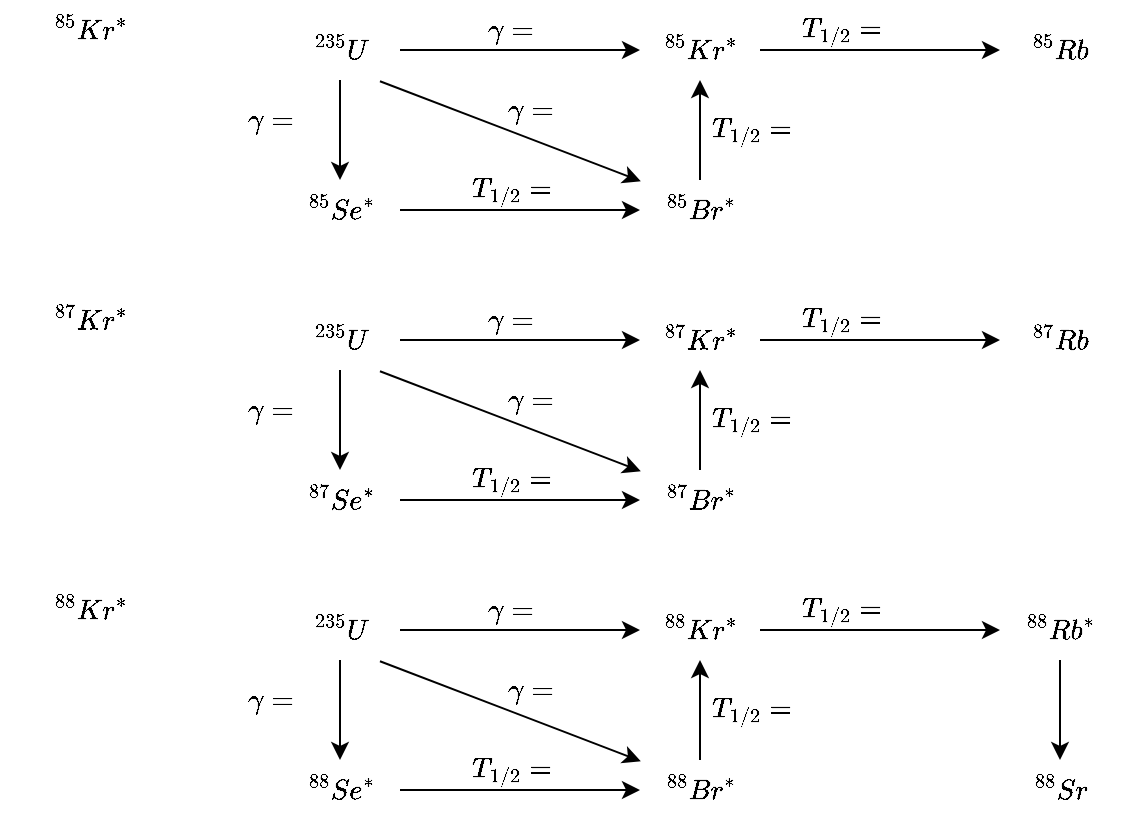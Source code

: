 <mxfile version="11.3.0" type="device" pages="1"><diagram id="raTYdmKKKENsZTNVBgfy" name="Page-1"><mxGraphModel dx="1118" dy="676" grid="1" gridSize="10" guides="1" tooltips="1" connect="1" arrows="1" fold="1" page="1" pageScale="1" pageWidth="850" pageHeight="1100" math="1" shadow="0"><root><mxCell id="0"/><mxCell id="1" parent="0"/><mxCell id="vRQdJCFJN8yIGYqgX28r-1" value="$$^{85}Kr^*$$" style="text;html=1;resizable=0;autosize=1;align=center;verticalAlign=middle;points=[];fillColor=none;strokeColor=none;rounded=0;" parent="1" vertex="1"><mxGeometry x="30" y="60" width="90" height="20" as="geometry"/></mxCell><mxCell id="-g7TSkmcTrFVsdvYREOB-6" value="" style="edgeStyle=orthogonalEdgeStyle;rounded=0;orthogonalLoop=1;jettySize=auto;html=1;" edge="1" parent="1" source="-g7TSkmcTrFVsdvYREOB-2" target="-g7TSkmcTrFVsdvYREOB-3"><mxGeometry relative="1" as="geometry"><mxPoint x="200" y="140" as="targetPoint"/></mxGeometry></mxCell><mxCell id="-g7TSkmcTrFVsdvYREOB-8" value="" style="edgeStyle=orthogonalEdgeStyle;rounded=0;orthogonalLoop=1;jettySize=auto;html=1;" edge="1" parent="1" source="-g7TSkmcTrFVsdvYREOB-2" target="-g7TSkmcTrFVsdvYREOB-7"><mxGeometry relative="1" as="geometry"/></mxCell><mxCell id="-g7TSkmcTrFVsdvYREOB-2" value="$$^{235}&lt;br&gt;U$$" style="text;html=1;resizable=0;autosize=1;align=center;verticalAlign=middle;points=[];fillColor=none;strokeColor=none;rounded=0;" vertex="1" parent="1"><mxGeometry x="170" y="65" width="60" height="30" as="geometry"/></mxCell><mxCell id="-g7TSkmcTrFVsdvYREOB-15" value="" style="edgeStyle=orthogonalEdgeStyle;rounded=0;orthogonalLoop=1;jettySize=auto;html=1;" edge="1" parent="1" source="-g7TSkmcTrFVsdvYREOB-7" target="-g7TSkmcTrFVsdvYREOB-14"><mxGeometry relative="1" as="geometry"/></mxCell><mxCell id="-g7TSkmcTrFVsdvYREOB-7" value="$$^{85}&lt;br&gt;Kr^*$$" style="text;html=1;resizable=0;autosize=1;align=center;verticalAlign=middle;points=[];fillColor=none;strokeColor=none;rounded=0;" vertex="1" parent="1"><mxGeometry x="350" y="65" width="60" height="30" as="geometry"/></mxCell><mxCell id="-g7TSkmcTrFVsdvYREOB-14" value="$$^{85}&lt;br&gt;Rb$$" style="text;html=1;resizable=0;autosize=1;align=center;verticalAlign=middle;points=[];fillColor=none;strokeColor=none;rounded=0;" vertex="1" parent="1"><mxGeometry x="530" y="65" width="60" height="30" as="geometry"/></mxCell><mxCell id="-g7TSkmcTrFVsdvYREOB-12" value="" style="edgeStyle=orthogonalEdgeStyle;rounded=0;orthogonalLoop=1;jettySize=auto;html=1;" edge="1" parent="1" source="-g7TSkmcTrFVsdvYREOB-3" target="-g7TSkmcTrFVsdvYREOB-11"><mxGeometry relative="1" as="geometry"/></mxCell><mxCell id="-g7TSkmcTrFVsdvYREOB-3" value="$$^{85}&lt;br&gt;Se^*$$" style="text;html=1;resizable=0;autosize=1;align=center;verticalAlign=middle;points=[];fillColor=none;strokeColor=none;rounded=0;" vertex="1" parent="1"><mxGeometry x="170" y="145" width="60" height="30" as="geometry"/></mxCell><mxCell id="-g7TSkmcTrFVsdvYREOB-13" value="" style="edgeStyle=orthogonalEdgeStyle;rounded=0;orthogonalLoop=1;jettySize=auto;html=1;" edge="1" parent="1" source="-g7TSkmcTrFVsdvYREOB-11" target="-g7TSkmcTrFVsdvYREOB-7"><mxGeometry relative="1" as="geometry"/></mxCell><mxCell id="-g7TSkmcTrFVsdvYREOB-11" value="$$^{85}&lt;br&gt;Br^*$$" style="text;html=1;resizable=0;autosize=1;align=center;verticalAlign=middle;points=[];fillColor=none;strokeColor=none;rounded=0;" vertex="1" parent="1"><mxGeometry x="350" y="145" width="60" height="30" as="geometry"/></mxCell><mxCell id="-g7TSkmcTrFVsdvYREOB-16" value="" style="endArrow=classic;html=1;exitX=0.833;exitY=1.02;exitDx=0;exitDy=0;exitPerimeter=0;entryX=0.007;entryY=0.02;entryDx=0;entryDy=0;entryPerimeter=0;" edge="1" parent="1" source="-g7TSkmcTrFVsdvYREOB-2" target="-g7TSkmcTrFVsdvYREOB-11"><mxGeometry width="50" height="50" relative="1" as="geometry"><mxPoint x="260" y="145" as="sourcePoint"/><mxPoint x="310" y="95" as="targetPoint"/></mxGeometry></mxCell><mxCell id="-g7TSkmcTrFVsdvYREOB-17" value="$$\gamma&lt;br&gt;=$$" style="text;html=1;resizable=0;autosize=1;align=center;verticalAlign=middle;points=[];fillColor=none;strokeColor=none;rounded=0;" vertex="1" parent="1"><mxGeometry x="250" y="55" width="70" height="30" as="geometry"/></mxCell><mxCell id="-g7TSkmcTrFVsdvYREOB-18" value="$$\gamma&lt;br&gt;=$$" style="text;html=1;resizable=0;autosize=1;align=center;verticalAlign=middle;points=[];fillColor=none;strokeColor=none;rounded=0;" vertex="1" parent="1"><mxGeometry x="260" y="95" width="70" height="30" as="geometry"/></mxCell><mxCell id="-g7TSkmcTrFVsdvYREOB-19" value="$$T_{1/2}&lt;br&gt;=$$" style="text;html=1;resizable=0;autosize=1;align=center;verticalAlign=middle;points=[];fillColor=none;strokeColor=none;rounded=0;" vertex="1" parent="1"><mxGeometry x="250" y="135" width="70" height="30" as="geometry"/></mxCell><mxCell id="-g7TSkmcTrFVsdvYREOB-20" value="$$T_{1/2}&lt;br&gt;=$$" style="text;html=1;resizable=0;autosize=1;align=center;verticalAlign=middle;points=[];fillColor=none;strokeColor=none;rounded=0;" vertex="1" parent="1"><mxGeometry x="370" y="105" width="70" height="30" as="geometry"/></mxCell><mxCell id="-g7TSkmcTrFVsdvYREOB-21" value="$$T_{1/2}&lt;br&gt;=$$" style="text;html=1;resizable=0;autosize=1;align=center;verticalAlign=middle;points=[];fillColor=none;strokeColor=none;rounded=0;" vertex="1" parent="1"><mxGeometry x="415" y="55" width="70" height="30" as="geometry"/></mxCell><mxCell id="-g7TSkmcTrFVsdvYREOB-22" value="$$\gamma&lt;br&gt;=$$" style="text;html=1;resizable=0;autosize=1;align=center;verticalAlign=middle;points=[];fillColor=none;strokeColor=none;rounded=0;" vertex="1" parent="1"><mxGeometry x="130" y="100" width="70" height="30" as="geometry"/></mxCell><mxCell id="-g7TSkmcTrFVsdvYREOB-23" value="$$^{87}Kr^*$$" style="text;html=1;resizable=0;autosize=1;align=center;verticalAlign=middle;points=[];fillColor=none;strokeColor=none;rounded=0;" vertex="1" parent="1"><mxGeometry x="30" y="205" width="90" height="20" as="geometry"/></mxCell><mxCell id="-g7TSkmcTrFVsdvYREOB-24" value="" style="edgeStyle=orthogonalEdgeStyle;rounded=0;orthogonalLoop=1;jettySize=auto;html=1;" edge="1" parent="1" source="-g7TSkmcTrFVsdvYREOB-26" target="-g7TSkmcTrFVsdvYREOB-31"><mxGeometry relative="1" as="geometry"><mxPoint x="200" y="285" as="targetPoint"/></mxGeometry></mxCell><mxCell id="-g7TSkmcTrFVsdvYREOB-25" value="" style="edgeStyle=orthogonalEdgeStyle;rounded=0;orthogonalLoop=1;jettySize=auto;html=1;" edge="1" parent="1" source="-g7TSkmcTrFVsdvYREOB-26" target="-g7TSkmcTrFVsdvYREOB-28"><mxGeometry relative="1" as="geometry"/></mxCell><mxCell id="-g7TSkmcTrFVsdvYREOB-26" value="$$^{235}&lt;br&gt;U$$" style="text;html=1;resizable=0;autosize=1;align=center;verticalAlign=middle;points=[];fillColor=none;strokeColor=none;rounded=0;" vertex="1" parent="1"><mxGeometry x="170" y="210" width="60" height="30" as="geometry"/></mxCell><mxCell id="-g7TSkmcTrFVsdvYREOB-27" value="" style="edgeStyle=orthogonalEdgeStyle;rounded=0;orthogonalLoop=1;jettySize=auto;html=1;" edge="1" parent="1" source="-g7TSkmcTrFVsdvYREOB-28" target="-g7TSkmcTrFVsdvYREOB-29"><mxGeometry relative="1" as="geometry"/></mxCell><mxCell id="-g7TSkmcTrFVsdvYREOB-28" value="$$^{87}&lt;br&gt;Kr^*$$" style="text;html=1;resizable=0;autosize=1;align=center;verticalAlign=middle;points=[];fillColor=none;strokeColor=none;rounded=0;" vertex="1" parent="1"><mxGeometry x="350" y="210" width="60" height="30" as="geometry"/></mxCell><mxCell id="-g7TSkmcTrFVsdvYREOB-29" value="$$^{87}&lt;br&gt;Rb$$" style="text;html=1;resizable=0;autosize=1;align=center;verticalAlign=middle;points=[];fillColor=none;strokeColor=none;rounded=0;" vertex="1" parent="1"><mxGeometry x="530" y="210" width="60" height="30" as="geometry"/></mxCell><mxCell id="-g7TSkmcTrFVsdvYREOB-30" value="" style="edgeStyle=orthogonalEdgeStyle;rounded=0;orthogonalLoop=1;jettySize=auto;html=1;" edge="1" parent="1" source="-g7TSkmcTrFVsdvYREOB-31" target="-g7TSkmcTrFVsdvYREOB-33"><mxGeometry relative="1" as="geometry"/></mxCell><mxCell id="-g7TSkmcTrFVsdvYREOB-31" value="$$^{87}&lt;br&gt;Se^*$$" style="text;html=1;resizable=0;autosize=1;align=center;verticalAlign=middle;points=[];fillColor=none;strokeColor=none;rounded=0;" vertex="1" parent="1"><mxGeometry x="170" y="290" width="60" height="30" as="geometry"/></mxCell><mxCell id="-g7TSkmcTrFVsdvYREOB-32" value="" style="edgeStyle=orthogonalEdgeStyle;rounded=0;orthogonalLoop=1;jettySize=auto;html=1;" edge="1" parent="1" source="-g7TSkmcTrFVsdvYREOB-33" target="-g7TSkmcTrFVsdvYREOB-28"><mxGeometry relative="1" as="geometry"/></mxCell><mxCell id="-g7TSkmcTrFVsdvYREOB-33" value="$$^{87}&lt;br&gt;Br^*$$" style="text;html=1;resizable=0;autosize=1;align=center;verticalAlign=middle;points=[];fillColor=none;strokeColor=none;rounded=0;" vertex="1" parent="1"><mxGeometry x="350" y="290" width="60" height="30" as="geometry"/></mxCell><mxCell id="-g7TSkmcTrFVsdvYREOB-34" value="" style="endArrow=classic;html=1;exitX=0.833;exitY=1.02;exitDx=0;exitDy=0;exitPerimeter=0;entryX=0.007;entryY=0.02;entryDx=0;entryDy=0;entryPerimeter=0;" edge="1" parent="1" source="-g7TSkmcTrFVsdvYREOB-26" target="-g7TSkmcTrFVsdvYREOB-33"><mxGeometry width="50" height="50" relative="1" as="geometry"><mxPoint x="260" y="290" as="sourcePoint"/><mxPoint x="310" y="240" as="targetPoint"/></mxGeometry></mxCell><mxCell id="-g7TSkmcTrFVsdvYREOB-35" value="$$\gamma&lt;br&gt;=$$" style="text;html=1;resizable=0;autosize=1;align=center;verticalAlign=middle;points=[];fillColor=none;strokeColor=none;rounded=0;" vertex="1" parent="1"><mxGeometry x="250" y="200" width="70" height="30" as="geometry"/></mxCell><mxCell id="-g7TSkmcTrFVsdvYREOB-36" value="$$\gamma&lt;br&gt;=$$" style="text;html=1;resizable=0;autosize=1;align=center;verticalAlign=middle;points=[];fillColor=none;strokeColor=none;rounded=0;" vertex="1" parent="1"><mxGeometry x="260" y="240" width="70" height="30" as="geometry"/></mxCell><mxCell id="-g7TSkmcTrFVsdvYREOB-37" value="$$T_{1/2}&lt;br&gt;=$$" style="text;html=1;resizable=0;autosize=1;align=center;verticalAlign=middle;points=[];fillColor=none;strokeColor=none;rounded=0;" vertex="1" parent="1"><mxGeometry x="250" y="280" width="70" height="30" as="geometry"/></mxCell><mxCell id="-g7TSkmcTrFVsdvYREOB-38" value="$$T_{1/2}&lt;br&gt;=$$" style="text;html=1;resizable=0;autosize=1;align=center;verticalAlign=middle;points=[];fillColor=none;strokeColor=none;rounded=0;" vertex="1" parent="1"><mxGeometry x="370" y="250" width="70" height="30" as="geometry"/></mxCell><mxCell id="-g7TSkmcTrFVsdvYREOB-39" value="$$T_{1/2}&lt;br&gt;=$$" style="text;html=1;resizable=0;autosize=1;align=center;verticalAlign=middle;points=[];fillColor=none;strokeColor=none;rounded=0;" vertex="1" parent="1"><mxGeometry x="415" y="200" width="70" height="30" as="geometry"/></mxCell><mxCell id="-g7TSkmcTrFVsdvYREOB-40" value="$$\gamma&lt;br&gt;=$$" style="text;html=1;resizable=0;autosize=1;align=center;verticalAlign=middle;points=[];fillColor=none;strokeColor=none;rounded=0;" vertex="1" parent="1"><mxGeometry x="130" y="245" width="70" height="30" as="geometry"/></mxCell><mxCell id="-g7TSkmcTrFVsdvYREOB-41" value="$$^{88}Kr^*$$" style="text;html=1;resizable=0;autosize=1;align=center;verticalAlign=middle;points=[];fillColor=none;strokeColor=none;rounded=0;" vertex="1" parent="1"><mxGeometry x="30" y="350" width="90" height="20" as="geometry"/></mxCell><mxCell id="-g7TSkmcTrFVsdvYREOB-42" value="" style="edgeStyle=orthogonalEdgeStyle;rounded=0;orthogonalLoop=1;jettySize=auto;html=1;" edge="1" parent="1" source="-g7TSkmcTrFVsdvYREOB-44" target="-g7TSkmcTrFVsdvYREOB-49"><mxGeometry relative="1" as="geometry"><mxPoint x="200" y="430" as="targetPoint"/></mxGeometry></mxCell><mxCell id="-g7TSkmcTrFVsdvYREOB-43" value="" style="edgeStyle=orthogonalEdgeStyle;rounded=0;orthogonalLoop=1;jettySize=auto;html=1;" edge="1" parent="1" source="-g7TSkmcTrFVsdvYREOB-44" target="-g7TSkmcTrFVsdvYREOB-46"><mxGeometry relative="1" as="geometry"/></mxCell><mxCell id="-g7TSkmcTrFVsdvYREOB-44" value="$$^{235}&lt;br&gt;U$$" style="text;html=1;resizable=0;autosize=1;align=center;verticalAlign=middle;points=[];fillColor=none;strokeColor=none;rounded=0;" vertex="1" parent="1"><mxGeometry x="170" y="355" width="60" height="30" as="geometry"/></mxCell><mxCell id="-g7TSkmcTrFVsdvYREOB-45" value="" style="edgeStyle=orthogonalEdgeStyle;rounded=0;orthogonalLoop=1;jettySize=auto;html=1;" edge="1" parent="1" source="-g7TSkmcTrFVsdvYREOB-46" target="-g7TSkmcTrFVsdvYREOB-47"><mxGeometry relative="1" as="geometry"/></mxCell><mxCell id="-g7TSkmcTrFVsdvYREOB-46" value="$$^{88}&lt;br&gt;Kr^*$$" style="text;html=1;resizable=0;autosize=1;align=center;verticalAlign=middle;points=[];fillColor=none;strokeColor=none;rounded=0;" vertex="1" parent="1"><mxGeometry x="350" y="355" width="60" height="30" as="geometry"/></mxCell><mxCell id="-g7TSkmcTrFVsdvYREOB-60" value="" style="edgeStyle=orthogonalEdgeStyle;rounded=0;orthogonalLoop=1;jettySize=auto;html=1;" edge="1" parent="1" source="-g7TSkmcTrFVsdvYREOB-47" target="-g7TSkmcTrFVsdvYREOB-59"><mxGeometry relative="1" as="geometry"/></mxCell><mxCell id="-g7TSkmcTrFVsdvYREOB-47" value="$$^{88}&lt;br&gt;Rb^{*}$$" style="text;html=1;resizable=0;autosize=1;align=center;verticalAlign=middle;points=[];fillColor=none;strokeColor=none;rounded=0;" vertex="1" parent="1"><mxGeometry x="530" y="355" width="60" height="30" as="geometry"/></mxCell><mxCell id="-g7TSkmcTrFVsdvYREOB-59" value="$$^{88}&lt;br&gt;Sr$$" style="text;html=1;resizable=0;autosize=1;align=center;verticalAlign=middle;points=[];fillColor=none;strokeColor=none;rounded=0;" vertex="1" parent="1"><mxGeometry x="530" y="435" width="60" height="30" as="geometry"/></mxCell><mxCell id="-g7TSkmcTrFVsdvYREOB-48" value="" style="edgeStyle=orthogonalEdgeStyle;rounded=0;orthogonalLoop=1;jettySize=auto;html=1;" edge="1" parent="1" source="-g7TSkmcTrFVsdvYREOB-49" target="-g7TSkmcTrFVsdvYREOB-51"><mxGeometry relative="1" as="geometry"/></mxCell><mxCell id="-g7TSkmcTrFVsdvYREOB-49" value="$$^{88}&lt;br&gt;Se^*$$" style="text;html=1;resizable=0;autosize=1;align=center;verticalAlign=middle;points=[];fillColor=none;strokeColor=none;rounded=0;" vertex="1" parent="1"><mxGeometry x="170" y="435" width="60" height="30" as="geometry"/></mxCell><mxCell id="-g7TSkmcTrFVsdvYREOB-50" value="" style="edgeStyle=orthogonalEdgeStyle;rounded=0;orthogonalLoop=1;jettySize=auto;html=1;" edge="1" parent="1" source="-g7TSkmcTrFVsdvYREOB-51" target="-g7TSkmcTrFVsdvYREOB-46"><mxGeometry relative="1" as="geometry"/></mxCell><mxCell id="-g7TSkmcTrFVsdvYREOB-51" value="$$^{88}&lt;br&gt;Br^*$$" style="text;html=1;resizable=0;autosize=1;align=center;verticalAlign=middle;points=[];fillColor=none;strokeColor=none;rounded=0;" vertex="1" parent="1"><mxGeometry x="350" y="435" width="60" height="30" as="geometry"/></mxCell><mxCell id="-g7TSkmcTrFVsdvYREOB-52" value="" style="endArrow=classic;html=1;exitX=0.833;exitY=1.02;exitDx=0;exitDy=0;exitPerimeter=0;entryX=0.007;entryY=0.02;entryDx=0;entryDy=0;entryPerimeter=0;" edge="1" parent="1" source="-g7TSkmcTrFVsdvYREOB-44" target="-g7TSkmcTrFVsdvYREOB-51"><mxGeometry width="50" height="50" relative="1" as="geometry"><mxPoint x="260" y="435" as="sourcePoint"/><mxPoint x="310" y="385" as="targetPoint"/></mxGeometry></mxCell><mxCell id="-g7TSkmcTrFVsdvYREOB-53" value="$$\gamma&lt;br&gt;=$$" style="text;html=1;resizable=0;autosize=1;align=center;verticalAlign=middle;points=[];fillColor=none;strokeColor=none;rounded=0;" vertex="1" parent="1"><mxGeometry x="250" y="345" width="70" height="30" as="geometry"/></mxCell><mxCell id="-g7TSkmcTrFVsdvYREOB-54" value="$$\gamma&lt;br&gt;=$$" style="text;html=1;resizable=0;autosize=1;align=center;verticalAlign=middle;points=[];fillColor=none;strokeColor=none;rounded=0;" vertex="1" parent="1"><mxGeometry x="260" y="385" width="70" height="30" as="geometry"/></mxCell><mxCell id="-g7TSkmcTrFVsdvYREOB-55" value="$$T_{1/2}&lt;br&gt;=$$" style="text;html=1;resizable=0;autosize=1;align=center;verticalAlign=middle;points=[];fillColor=none;strokeColor=none;rounded=0;" vertex="1" parent="1"><mxGeometry x="250" y="425" width="70" height="30" as="geometry"/></mxCell><mxCell id="-g7TSkmcTrFVsdvYREOB-56" value="$$T_{1/2}&lt;br&gt;=$$" style="text;html=1;resizable=0;autosize=1;align=center;verticalAlign=middle;points=[];fillColor=none;strokeColor=none;rounded=0;" vertex="1" parent="1"><mxGeometry x="370" y="395" width="70" height="30" as="geometry"/></mxCell><mxCell id="-g7TSkmcTrFVsdvYREOB-57" value="$$T_{1/2}&lt;br&gt;=$$" style="text;html=1;resizable=0;autosize=1;align=center;verticalAlign=middle;points=[];fillColor=none;strokeColor=none;rounded=0;" vertex="1" parent="1"><mxGeometry x="415" y="345" width="70" height="30" as="geometry"/></mxCell><mxCell id="-g7TSkmcTrFVsdvYREOB-58" value="$$\gamma&lt;br&gt;=$$" style="text;html=1;resizable=0;autosize=1;align=center;verticalAlign=middle;points=[];fillColor=none;strokeColor=none;rounded=0;" vertex="1" parent="1"><mxGeometry x="130" y="390" width="70" height="30" as="geometry"/></mxCell></root></mxGraphModel></diagram></mxfile>